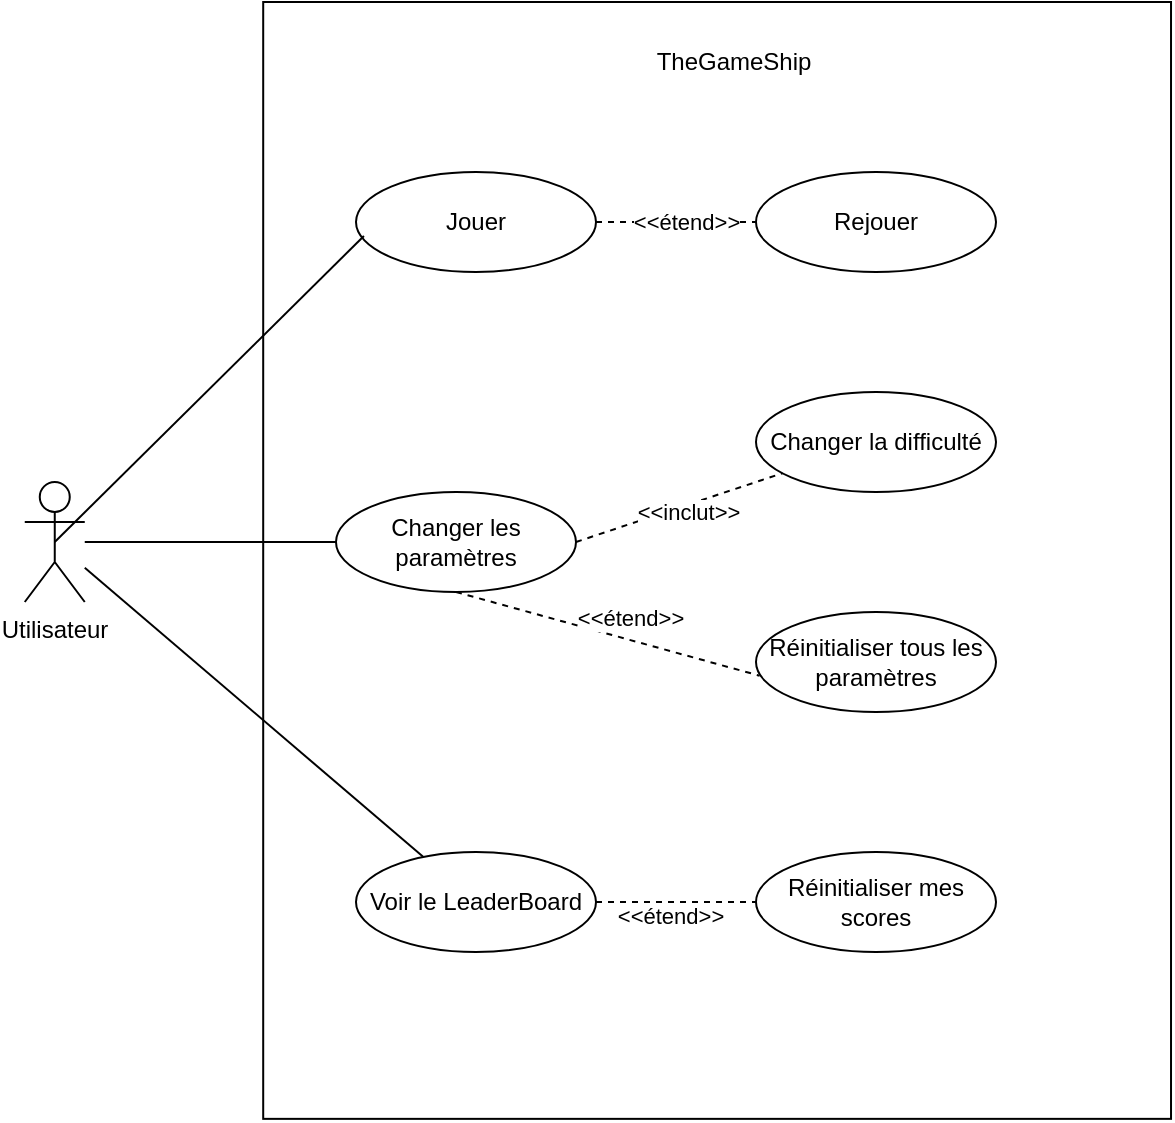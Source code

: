 <mxfile version="16.6.6" type="device"><diagram id="XX2lSRe-oIqYY0IE_a-8" name="Page-1"><mxGraphModel dx="1886" dy="932" grid="1" gridSize="10" guides="1" tooltips="1" connect="1" arrows="1" fold="1" page="1" pageScale="1" pageWidth="850" pageHeight="1100" math="0" shadow="0"><root><mxCell id="0"/><mxCell id="1" parent="0"/><mxCell id="GWruT4AWQ2PosgHC4Amh-2" value="" style="rounded=0;whiteSpace=wrap;html=1;rotation=90;" parent="1" vertex="1"><mxGeometry x="161.34" y="97.26" width="558.43" height="453.91" as="geometry"/></mxCell><mxCell id="GWruT4AWQ2PosgHC4Amh-3" value="&lt;div&gt;Utilisateur&lt;/div&gt;" style="shape=umlActor;verticalLabelPosition=bottom;verticalAlign=top;html=1;outlineConnect=0;" parent="1" vertex="1"><mxGeometry x="94.38" y="285" width="30" height="60" as="geometry"/></mxCell><mxCell id="GWruT4AWQ2PosgHC4Amh-6" value="TheGameShip" style="text;html=1;strokeColor=none;fillColor=none;align=center;verticalAlign=middle;whiteSpace=wrap;rounded=0;" parent="1" vertex="1"><mxGeometry x="419.38" y="60" width="60" height="30" as="geometry"/></mxCell><mxCell id="GWruT4AWQ2PosgHC4Amh-7" value="Jouer" style="ellipse;whiteSpace=wrap;html=1;" parent="1" vertex="1"><mxGeometry x="260" y="130" width="120" height="50" as="geometry"/></mxCell><mxCell id="GWruT4AWQ2PosgHC4Amh-8" value="Changer les paramètres" style="ellipse;whiteSpace=wrap;html=1;" parent="1" vertex="1"><mxGeometry x="250" y="290" width="120" height="50" as="geometry"/></mxCell><mxCell id="GWruT4AWQ2PosgHC4Amh-10" value="Voir le LeaderBoard" style="ellipse;whiteSpace=wrap;html=1;" parent="1" vertex="1"><mxGeometry x="260" y="470" width="120" height="50" as="geometry"/></mxCell><mxCell id="GWruT4AWQ2PosgHC4Amh-13" value="Changer la difficulté" style="ellipse;whiteSpace=wrap;html=1;" parent="1" vertex="1"><mxGeometry x="460" y="240" width="120" height="50" as="geometry"/></mxCell><mxCell id="GWruT4AWQ2PosgHC4Amh-17" value="" style="endArrow=none;html=1;rounded=0;" parent="1" source="GWruT4AWQ2PosgHC4Amh-3" target="GWruT4AWQ2PosgHC4Amh-10" edge="1"><mxGeometry width="50" height="50" relative="1" as="geometry"><mxPoint x="400" y="410" as="sourcePoint"/><mxPoint x="450" y="360" as="targetPoint"/></mxGeometry></mxCell><mxCell id="GWruT4AWQ2PosgHC4Amh-18" value="" style="endArrow=none;html=1;rounded=0;entryX=0;entryY=0.5;entryDx=0;entryDy=0;" parent="1" source="GWruT4AWQ2PosgHC4Amh-3" target="GWruT4AWQ2PosgHC4Amh-8" edge="1"><mxGeometry width="50" height="50" relative="1" as="geometry"><mxPoint x="400" y="410" as="sourcePoint"/><mxPoint x="450" y="360" as="targetPoint"/></mxGeometry></mxCell><mxCell id="GWruT4AWQ2PosgHC4Amh-19" value="" style="endArrow=none;html=1;rounded=0;entryX=0.033;entryY=0.64;entryDx=0;entryDy=0;entryPerimeter=0;exitX=0.5;exitY=0.5;exitDx=0;exitDy=0;exitPerimeter=0;" parent="1" source="GWruT4AWQ2PosgHC4Amh-3" target="GWruT4AWQ2PosgHC4Amh-7" edge="1"><mxGeometry width="50" height="50" relative="1" as="geometry"><mxPoint x="400" y="410" as="sourcePoint"/><mxPoint x="450" y="360" as="targetPoint"/></mxGeometry></mxCell><mxCell id="GWruT4AWQ2PosgHC4Amh-20" value="Rejouer" style="ellipse;whiteSpace=wrap;html=1;" parent="1" vertex="1"><mxGeometry x="460" y="130" width="120" height="50" as="geometry"/></mxCell><mxCell id="GWruT4AWQ2PosgHC4Amh-24" value="" style="endArrow=none;dashed=1;html=1;rounded=0;exitX=1;exitY=0.5;exitDx=0;exitDy=0;" parent="1" source="GWruT4AWQ2PosgHC4Amh-8" target="GWruT4AWQ2PosgHC4Amh-13" edge="1"><mxGeometry width="50" height="50" relative="1" as="geometry"><mxPoint x="400" y="380" as="sourcePoint"/><mxPoint x="450" y="330" as="targetPoint"/></mxGeometry></mxCell><mxCell id="GWruT4AWQ2PosgHC4Amh-25" value="&amp;lt;&amp;lt;inclut&amp;gt;&amp;gt;" style="edgeLabel;html=1;align=center;verticalAlign=middle;resizable=0;points=[];" parent="GWruT4AWQ2PosgHC4Amh-24" vertex="1" connectable="0"><mxGeometry x="-0.225" y="-3" relative="1" as="geometry"><mxPoint x="15" y="-5" as="offset"/></mxGeometry></mxCell><mxCell id="GWruT4AWQ2PosgHC4Amh-26" value="" style="endArrow=none;dashed=1;html=1;rounded=0;exitX=1;exitY=0.5;exitDx=0;exitDy=0;entryX=0;entryY=0.5;entryDx=0;entryDy=0;" parent="1" source="GWruT4AWQ2PosgHC4Amh-7" target="GWruT4AWQ2PosgHC4Amh-20" edge="1"><mxGeometry width="50" height="50" relative="1" as="geometry"><mxPoint x="400" y="380" as="sourcePoint"/><mxPoint x="450" y="330" as="targetPoint"/></mxGeometry></mxCell><mxCell id="GWruT4AWQ2PosgHC4Amh-27" value="&amp;lt;&amp;lt;étend&amp;gt;&amp;gt;" style="edgeLabel;html=1;align=center;verticalAlign=middle;resizable=0;points=[];" parent="GWruT4AWQ2PosgHC4Amh-26" vertex="1" connectable="0"><mxGeometry x="-0.244" y="-2" relative="1" as="geometry"><mxPoint x="15" y="-2" as="offset"/></mxGeometry></mxCell><mxCell id="GWruT4AWQ2PosgHC4Amh-30" value="Réinitialiser mes scores" style="ellipse;whiteSpace=wrap;html=1;" parent="1" vertex="1"><mxGeometry x="460" y="470" width="120" height="50" as="geometry"/></mxCell><mxCell id="GWruT4AWQ2PosgHC4Amh-31" value="" style="endArrow=none;dashed=1;html=1;rounded=0;exitX=1;exitY=0.5;exitDx=0;exitDy=0;" parent="1" source="GWruT4AWQ2PosgHC4Amh-10" target="GWruT4AWQ2PosgHC4Amh-30" edge="1"><mxGeometry width="50" height="50" relative="1" as="geometry"><mxPoint x="430" y="370" as="sourcePoint"/><mxPoint x="480" y="320" as="targetPoint"/></mxGeometry></mxCell><mxCell id="GWruT4AWQ2PosgHC4Amh-32" value="&amp;lt;&amp;lt;étend&amp;gt;&amp;gt;" style="edgeLabel;html=1;align=center;verticalAlign=middle;resizable=0;points=[];" parent="GWruT4AWQ2PosgHC4Amh-31" vertex="1" connectable="0"><mxGeometry x="-0.398" y="-2" relative="1" as="geometry"><mxPoint x="13" y="5" as="offset"/></mxGeometry></mxCell><mxCell id="GWruT4AWQ2PosgHC4Amh-33" value="Réinitialiser tous les paramètres" style="ellipse;whiteSpace=wrap;html=1;" parent="1" vertex="1"><mxGeometry x="460" y="350" width="120" height="50" as="geometry"/></mxCell><mxCell id="GWruT4AWQ2PosgHC4Amh-34" value="" style="endArrow=none;dashed=1;html=1;rounded=0;exitX=0.5;exitY=1;exitDx=0;exitDy=0;entryX=0.015;entryY=0.637;entryDx=0;entryDy=0;entryPerimeter=0;" parent="1" source="GWruT4AWQ2PosgHC4Amh-8" target="GWruT4AWQ2PosgHC4Amh-33" edge="1"><mxGeometry width="50" height="50" relative="1" as="geometry"><mxPoint x="430" y="460" as="sourcePoint"/><mxPoint x="480" y="410" as="targetPoint"/></mxGeometry></mxCell><mxCell id="GWruT4AWQ2PosgHC4Amh-35" value="&amp;lt;&amp;lt;étend&amp;gt;&amp;gt;" style="edgeLabel;html=1;align=center;verticalAlign=middle;resizable=0;points=[];" parent="GWruT4AWQ2PosgHC4Amh-34" vertex="1" connectable="0"><mxGeometry x="0.14" y="-1" relative="1" as="geometry"><mxPoint y="-12" as="offset"/></mxGeometry></mxCell></root></mxGraphModel></diagram></mxfile>